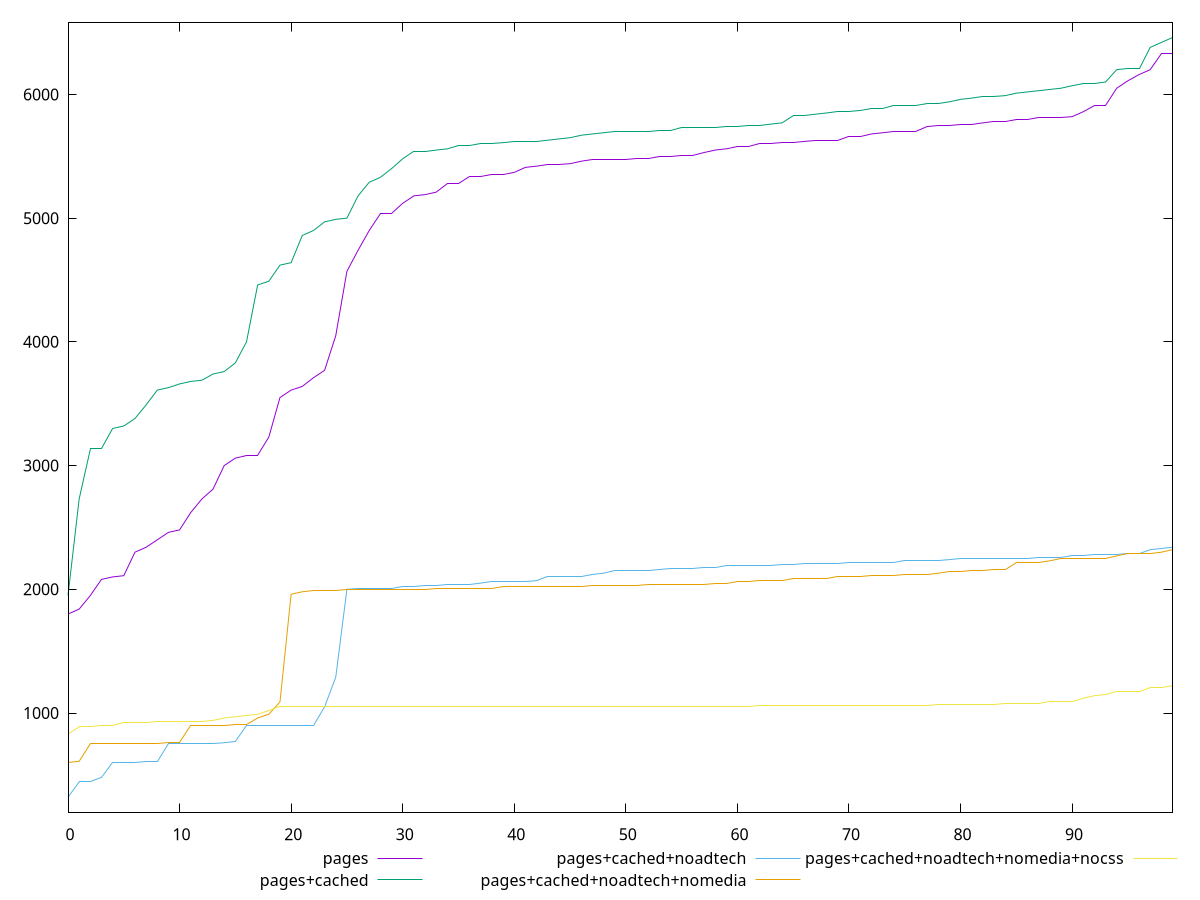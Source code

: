 reset

$pages <<EOF
0 1800
1 1840
2 1950
3 2080
4 2100
5 2110
6 2300
7 2340
8 2400
9 2460
10 2480
11 2620
12 2730
13 2810
14 3000
15 3060
16 3080
17 3080
18 3230
19 3550
20 3610
21 3640
22 3710
23 3770
24 4050
25 4570
26 4740
27 4900
28 5040
29 5040
30 5120
31 5180
32 5190
33 5210
34 5280
35 5280
36 5340
37 5340
38 5350
39 5350
40 5370
41 5410
42 5420
43 5430
44 5430
45 5440
46 5460
47 5470
48 5470
49 5470
50 5470
51 5480
52 5480
53 5500
54 5500
55 5510
56 5510
57 5530
58 5550
59 5560
60 5580
61 5580
62 5600
63 5600
64 5610
65 5610
66 5620
67 5630
68 5630
69 5630
70 5660
71 5660
72 5680
73 5690
74 5700
75 5700
76 5700
77 5740
78 5750
79 5750
80 5760
81 5760
82 5770
83 5780
84 5780
85 5800
86 5800
87 5810
88 5810
89 5810
90 5820
91 5860
92 5910
93 5910
94 6050
95 6110
96 6160
97 6200
98 6330
99 6330
EOF

$pagesCached <<EOF
0 1950
1 2730
2 3140
3 3140
4 3300
5 3320
6 3380
7 3490
8 3610
9 3630
10 3660
11 3680
12 3690
13 3740
14 3760
15 3830
16 4000
17 4460
18 4490
19 4620
20 4640
21 4860
22 4900
23 4970
24 4990
25 5000
26 5180
27 5290
28 5330
29 5400
30 5480
31 5540
32 5540
33 5550
34 5560
35 5590
36 5590
37 5600
38 5600
39 5610
40 5620
41 5620
42 5620
43 5630
44 5640
45 5650
46 5670
47 5680
48 5690
49 5700
50 5700
51 5700
52 5700
53 5710
54 5710
55 5730
56 5730
57 5730
58 5730
59 5740
60 5740
61 5750
62 5750
63 5760
64 5770
65 5830
66 5830
67 5840
68 5850
69 5860
70 5860
71 5870
72 5890
73 5890
74 5910
75 5910
76 5910
77 5930
78 5930
79 5940
80 5960
81 5970
82 5980
83 5980
84 5990
85 6010
86 6020
87 6030
88 6040
89 6050
90 6070
91 6090
92 6090
93 6100
94 6200
95 6210
96 6210
97 6380
98 6420
99 6460
EOF

$pagesCachedNoadtech <<EOF
0 320
1 450
2 450
3 480
4 600
5 600
6 600
7 610
8 610
9 750
10 750
11 750
12 750
13 750
14 760
15 770
16 900
17 900
18 900
19 900
20 900
21 900
22 900
23 1050
24 1290
25 2000
26 2010
27 2010
28 2010
29 2010
30 2020
31 2020
32 2030
33 2030
34 2040
35 2040
36 2040
37 2050
38 2060
39 2060
40 2060
41 2060
42 2070
43 2100
44 2100
45 2100
46 2100
47 2120
48 2130
49 2150
50 2150
51 2150
52 2150
53 2160
54 2170
55 2170
56 2170
57 2180
58 2180
59 2190
60 2190
61 2190
62 2190
63 2190
64 2200
65 2200
66 2210
67 2210
68 2210
69 2210
70 2220
71 2220
72 2220
73 2220
74 2220
75 2230
76 2230
77 2230
78 2230
79 2240
80 2250
81 2250
82 2250
83 2250
84 2250
85 2250
86 2250
87 2260
88 2260
89 2260
90 2270
91 2270
92 2280
93 2280
94 2280
95 2290
96 2290
97 2320
98 2330
99 2340
EOF

$pagesCachedNoadtechNomedia <<EOF
0 600
1 610
2 750
3 750
4 750
5 750
6 750
7 750
8 750
9 760
10 760
11 900
12 900
13 900
14 900
15 910
16 910
17 960
18 990
19 1090
20 1960
21 1980
22 1990
23 1990
24 1990
25 2000
26 2000
27 2000
28 2000
29 2000
30 2000
31 2000
32 2000
33 2010
34 2010
35 2010
36 2010
37 2010
38 2010
39 2020
40 2020
41 2020
42 2020
43 2020
44 2020
45 2020
46 2020
47 2030
48 2030
49 2030
50 2030
51 2030
52 2040
53 2040
54 2040
55 2040
56 2040
57 2040
58 2050
59 2050
60 2060
61 2060
62 2070
63 2070
64 2070
65 2090
66 2090
67 2090
68 2090
69 2100
70 2100
71 2100
72 2110
73 2110
74 2110
75 2120
76 2120
77 2120
78 2130
79 2140
80 2140
81 2150
82 2150
83 2160
84 2160
85 2220
86 2220
87 2220
88 2230
89 2250
90 2250
91 2250
92 2250
93 2250
94 2270
95 2290
96 2290
97 2290
98 2300
99 2320
EOF

$pagesCachedNoadtechNomediaNocss <<EOF
0 830
1 890
2 890
3 900
4 900
5 920
6 920
7 920
8 930
9 930
10 930
11 930
12 930
13 940
14 960
15 970
16 980
17 990
18 1020
19 1050
20 1050
21 1050
22 1050
23 1050
24 1050
25 1050
26 1050
27 1050
28 1050
29 1050
30 1050
31 1050
32 1050
33 1050
34 1050
35 1050
36 1050
37 1050
38 1050
39 1050
40 1050
41 1050
42 1050
43 1050
44 1050
45 1050
46 1050
47 1050
48 1050
49 1050
50 1050
51 1050
52 1050
53 1050
54 1050
55 1050
56 1050
57 1050
58 1050
59 1050
60 1050
61 1050
62 1060
63 1060
64 1060
65 1060
66 1060
67 1060
68 1060
69 1060
70 1060
71 1060
72 1060
73 1060
74 1060
75 1060
76 1060
77 1060
78 1070
79 1070
80 1070
81 1070
82 1070
83 1070
84 1080
85 1080
86 1080
87 1080
88 1090
89 1090
90 1090
91 1120
92 1140
93 1150
94 1170
95 1170
96 1170
97 1210
98 1210
99 1220
EOF

set key outside below
set xrange [0:99]
set yrange [197.2:6582.8]
set trange [197.2:6582.8]
set terminal svg size 640, 580 enhanced background rgb 'white'
set output "report_00015_2021-02-09T16-11-33.973Z/unused-javascript/comparison/sorted/all_raw.svg"

plot $pages title "pages" with line, \
     $pagesCached title "pages+cached" with line, \
     $pagesCachedNoadtech title "pages+cached+noadtech" with line, \
     $pagesCachedNoadtechNomedia title "pages+cached+noadtech+nomedia" with line, \
     $pagesCachedNoadtechNomediaNocss title "pages+cached+noadtech+nomedia+nocss" with line

reset
